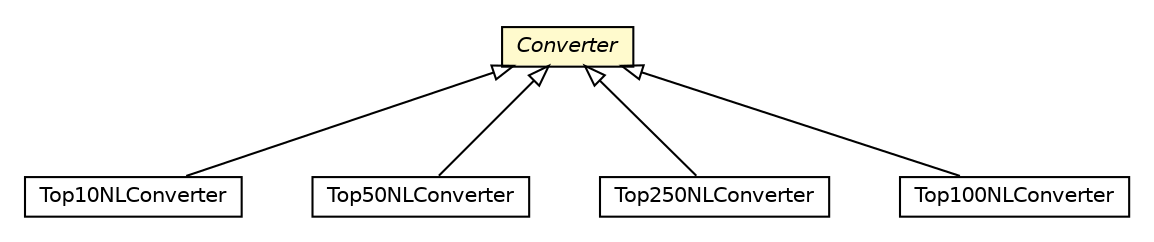 #!/usr/local/bin/dot
#
# Class diagram 
# Generated by UMLGraph version R5_6-24-gf6e263 (http://www.umlgraph.org/)
#

digraph G {
	edge [fontname="Helvetica",fontsize=10,labelfontname="Helvetica",labelfontsize=10];
	node [fontname="Helvetica",fontsize=10,shape=plaintext];
	nodesep=0.25;
	ranksep=0.5;
	// nl.b3p.topnl.converters.Top10NLConverter
	c12264 [label=<<table title="nl.b3p.topnl.converters.Top10NLConverter" border="0" cellborder="1" cellspacing="0" cellpadding="2" port="p" href="./Top10NLConverter.html">
		<tr><td><table border="0" cellspacing="0" cellpadding="1">
<tr><td align="center" balign="center"> Top10NLConverter </td></tr>
		</table></td></tr>
		</table>>, URL="./Top10NLConverter.html", fontname="Helvetica", fontcolor="black", fontsize=10.0];
	// nl.b3p.topnl.converters.Top50NLConverter
	c12265 [label=<<table title="nl.b3p.topnl.converters.Top50NLConverter" border="0" cellborder="1" cellspacing="0" cellpadding="2" port="p" href="./Top50NLConverter.html">
		<tr><td><table border="0" cellspacing="0" cellpadding="1">
<tr><td align="center" balign="center"> Top50NLConverter </td></tr>
		</table></td></tr>
		</table>>, URL="./Top50NLConverter.html", fontname="Helvetica", fontcolor="black", fontsize=10.0];
	// nl.b3p.topnl.converters.Top250NLConverter
	c12266 [label=<<table title="nl.b3p.topnl.converters.Top250NLConverter" border="0" cellborder="1" cellspacing="0" cellpadding="2" port="p" href="./Top250NLConverter.html">
		<tr><td><table border="0" cellspacing="0" cellpadding="1">
<tr><td align="center" balign="center"> Top250NLConverter </td></tr>
		</table></td></tr>
		</table>>, URL="./Top250NLConverter.html", fontname="Helvetica", fontcolor="black", fontsize=10.0];
	// nl.b3p.topnl.converters.Converter
	c12269 [label=<<table title="nl.b3p.topnl.converters.Converter" border="0" cellborder="1" cellspacing="0" cellpadding="2" port="p" bgcolor="lemonChiffon" href="./Converter.html">
		<tr><td><table border="0" cellspacing="0" cellpadding="1">
<tr><td align="center" balign="center"><font face="Helvetica-Oblique"> Converter </font></td></tr>
		</table></td></tr>
		</table>>, URL="./Converter.html", fontname="Helvetica", fontcolor="black", fontsize=10.0];
	// nl.b3p.topnl.converters.Top100NLConverter
	c12270 [label=<<table title="nl.b3p.topnl.converters.Top100NLConverter" border="0" cellborder="1" cellspacing="0" cellpadding="2" port="p" href="./Top100NLConverter.html">
		<tr><td><table border="0" cellspacing="0" cellpadding="1">
<tr><td align="center" balign="center"> Top100NLConverter </td></tr>
		</table></td></tr>
		</table>>, URL="./Top100NLConverter.html", fontname="Helvetica", fontcolor="black", fontsize=10.0];
	//nl.b3p.topnl.converters.Top10NLConverter extends nl.b3p.topnl.converters.Converter
	c12269:p -> c12264:p [dir=back,arrowtail=empty];
	//nl.b3p.topnl.converters.Top50NLConverter extends nl.b3p.topnl.converters.Converter
	c12269:p -> c12265:p [dir=back,arrowtail=empty];
	//nl.b3p.topnl.converters.Top250NLConverter extends nl.b3p.topnl.converters.Converter
	c12269:p -> c12266:p [dir=back,arrowtail=empty];
	//nl.b3p.topnl.converters.Top100NLConverter extends nl.b3p.topnl.converters.Converter
	c12269:p -> c12270:p [dir=back,arrowtail=empty];
}


